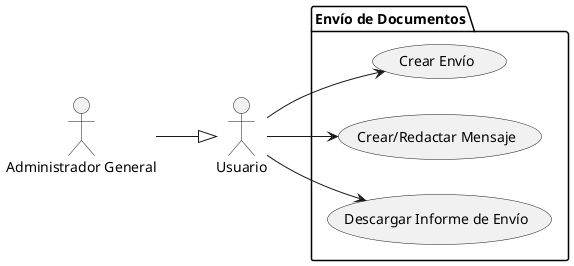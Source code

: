 @startuml EnvioDocumentos
left to right direction
actor "Usuario" as Usuario
actor "Administrador General" as AdminGeneral

package "Envío de Documentos" {
    usecase "Crear Envío" as ED1
    usecase "Crear/Redactar Mensaje" as ED2
    usecase "Descargar Informe de Envío" as ED3
}

AdminGeneral --|> Usuario
Usuario --> ED1
Usuario --> ED2
Usuario --> ED3
@enduml